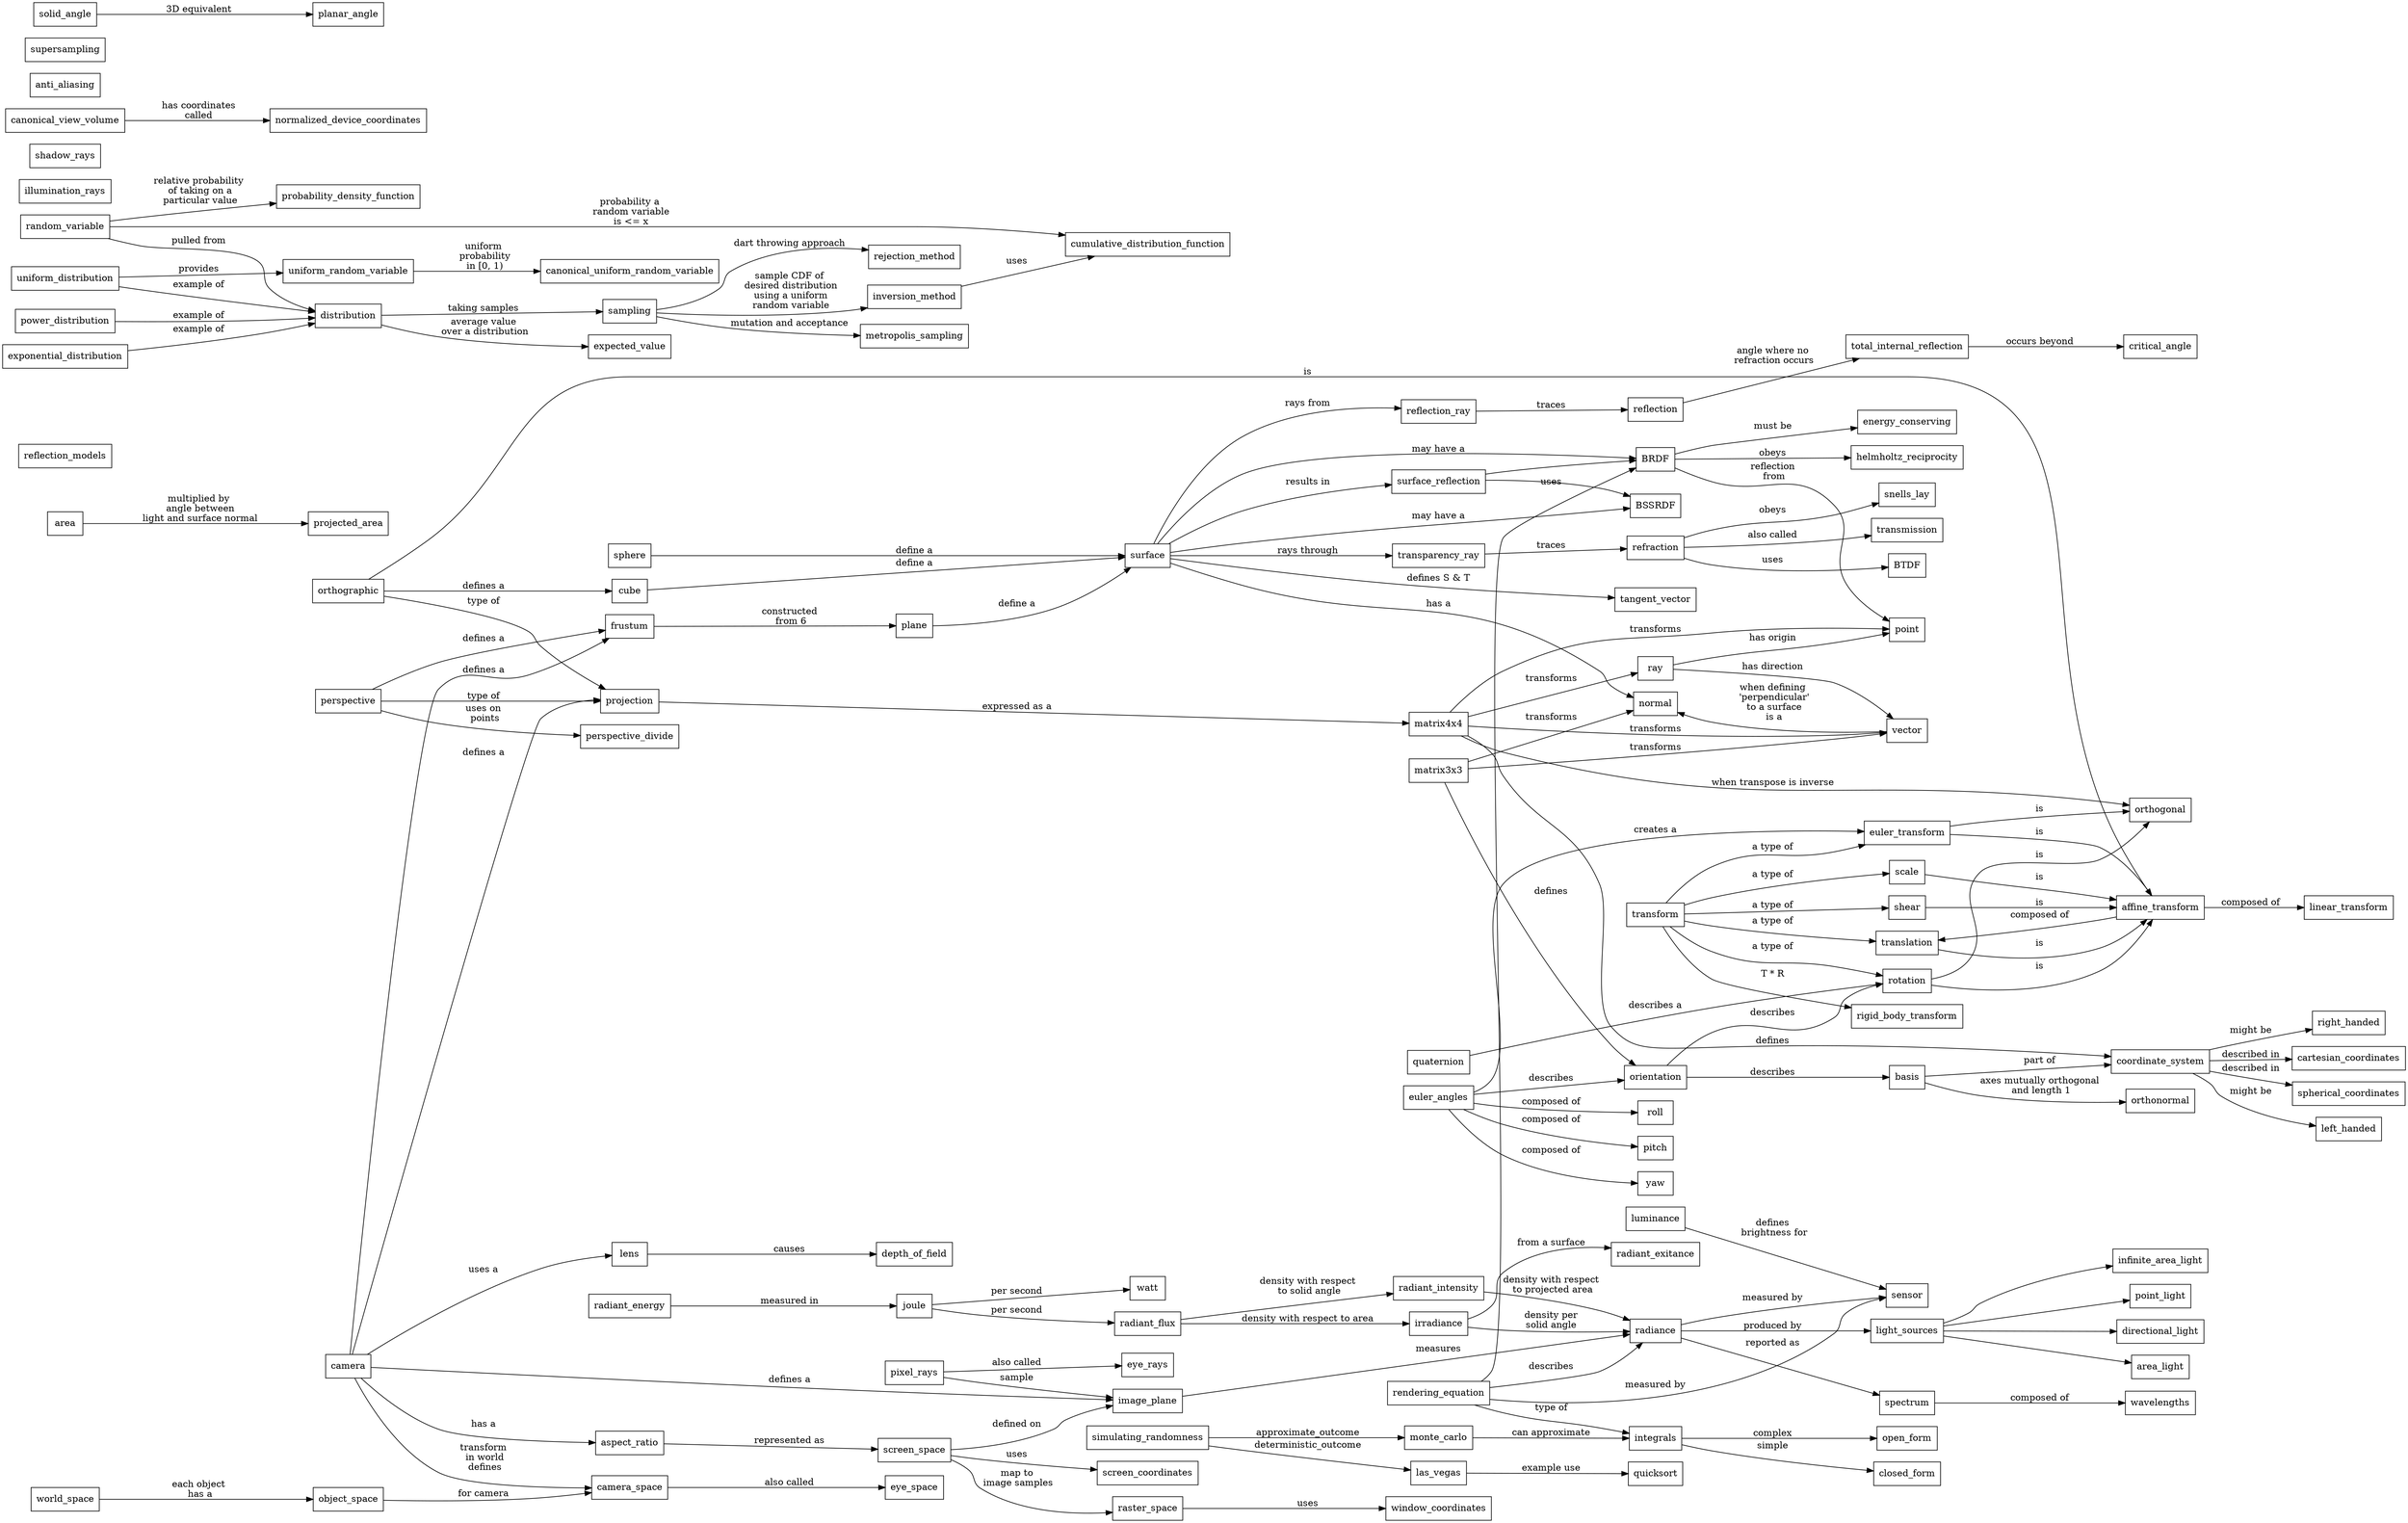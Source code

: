 digraph Graphics {
  node [shape=box];/*, style=filled];*/
  edge [arrowhead=normal, arrowtail=dot];
  rankdir=LR;

  /************************************/
  /*      Mathematical units          */
  /************************************/
    ray -> point [label="has origin"]
    ray -> vector [label="has direction"]
    vector -> normal [label="when defining\n 'perpendicular'\n to a surface\n is a"]

    matrix4x4 -> point [label="transforms"]
    matrix4x4 -> ray [label="transforms"]
    matrix4x4 -> vector [label="transforms"]
    matrix4x4 -> coordinate_system [label="defines"]

    matrix3x3 -> normal [label="transforms"]
    matrix3x3 -> vector [label="transforms"]
    matrix3x3 -> orientation [label="defines"];

    orientation -> rotation [label="describes"];
    orientation -> basis [label="describes"];

    basis -> coordinate_system [label="part of"];
    basis -> orthonormal [label="axes mutually orthogonal\n and length 1"];

    coordinate_system -> left_handed [label="might be"];
    coordinate_system -> right_handed [label="might be"];
    coordinate_system -> cartesian_coordinates [label="described in"]
    coordinate_system -> spherical_coordinates [label="described in"]

  /************************************/
  /*      Transformations             */
  /************************************/
    quaternion -> rotation [label="describes a"]
    euler_angles -> orientation [label="describes"]
    euler_angles -> {roll, pitch, yaw} [label="composed of"]
    euler_angles -> euler_transform [label="creates a"]

    transform -> rigid_body_transform [label="T * R"]
    transform -> {euler_transform, scale, shear, rotation, translation} [label="a type of"]

    affine_transform -> {linear_transform, translation} [label="composed of"]

    matrix4x4 -> orthogonal [label="when transpose is inverse"]
    euler_transform -> orthogonal [label="is"]
    rotation -> orthogonal [label="is"]

    orthographic -> affine_transform [label="is"]
    euler_transform -> affine_transform [label="is"]
    scale -> affine_transform [label="is"]
    translation -> affine_transform [label="is"]
    rotation -> affine_transform [label="is"]
    shear -> affine_transform [label="is"]

  /************************************/
  /*        Shapes                    */
  /************************************/

    {plane, sphere, cube} -> surface [label="define a"]
    frustum -> plane [label="constructed\n from 6"]

    surface -> normal [label="has a"]
    surface -> BRDF [label="may have a"]
    surface -> BSSRDF [label="may have a"]
    surface -> tangent_vector [label="defines S & T"]
    surface -> surface_reflection [label="results in"]

    surface -> reflection_ray [label="rays from"]
    surface -> transparency_ray [label="rays through"]
    transparency_ray -> refraction [label="traces"]

  /************************************/
  /*         Units for light          */
  /************************************/
    spectrum -> wavelengths [label="composed of"]

    area -> projected_area [label="multiplied by\n angle between\n light and surface normal"]

    radiant_energy -> joule [label="measured in"]
    joule -> radiant_flux [label="per second"]
    joule -> watt [label="per second"]
    radiant_flux -> irradiance [label="density with respect to area"]
    radiant_flux -> radiant_intensity [label="density with respect\n to solid angle"]
    
    radiant_intensity -> radiance [label="density with respect\n to projected area"]

    irradiance -> radiant_exitance [label="from a surface"]
    irradiance -> radiance [label="density per\nsolid angle"]

    luminance -> sensor [label="defines\n brightness for"]
    radiance -> sensor [label="measured by"]

    radiance -> spectrum [label="reported as"]

  /************************************/
  /*      Material representation     */
  /************************************/
    BRDF -> energy_conserving [label="must be"]
    BRDF -> point [label="reflection\n from"]
    BRDF -> helmholtz_reciprocity [label="obeys"]

    surface_reflection -> {BRDF, BSSRDF}

    refraction -> BTDF [label="uses"]
    refraction -> snells_lay [label="obeys"]
    refraction -> transmission [label="also called"]

    reflection -> total_internal_reflection [label="angle where no\n refraction occurs"]
    total_internal_reflection -> critical_angle [label="occurs beyond"]

    light_sources -> {point_light, directional_light, area_light, infinite_area_light}
    reflection_models
    metropolis_sampling

  /************************************/
  /*      Ray Tracing                 */
  /************************************/
    pixel_rays -> image_plane [label="sample"]
    pixel_rays -> eye_rays [label="also called"]
    illumination_rays
    shadow_rays
    reflection_ray -> reflection [label="traces"]

  /************************************/
  /*         Camera                   */
  /************************************/

    projection -> matrix4x4 [label="expressed as a"]

    camera -> projection [label="defines a"]
    camera -> frustum [label="defines a"]
    camera -> aspect_ratio [label="has a"]
    camera -> image_plane [label="defines a"]

    camera -> lens [label="uses a"]
    lens -> depth_of_field [label="causes"]

    perspective -> projection [label="type of"]
    orthographic -> projection [label="type of"]
    perspective -> perspective_divide [label="uses on\n points"]

    orthographic -> cube [label="defines a"]
    perspective -> frustum [label="defines a"]

    image_plane -> radiance [label="measures"]

  /************************************/
  /*      Coordinate spaces           */
  /************************************/
    screen_space -> screen_coordinates [label="uses"]
    raster_space -> window_coordinates [label="uses"]

    world_space -> object_space [label="each object\n has a"]
    object_space -> camera_space [label="for camera"]
    camera -> camera_space [label="transform\n in world\n defines"]
    camera_space -> eye_space [label="also called"]
    screen_space -> image_plane [label="defined on"]
    screen_space -> raster_space [label="map to\n image samples"]

    aspect_ratio -> screen_space [label="represented as"]
  
  /************************************/
  /*      Integration                 */
  /************************************/
    simulating_randomness -> las_vegas [label="deterministic_outcome"]
    simulating_randomness -> monte_carlo [label="approximate_outcome"]
    las_vegas -> quicksort [label="example use"]

    rendering_equation -> integrals [label="type of"]
    monte_carlo -> integrals [label="can approximate"]
    integrals -> closed_form [label="simple"]
    integrals -> open_form [label="complex"]

    rendering_equation -> BRDF [label="uses"]
    rendering_equation -> radiance [label="describes"]
    rendering_equation -> sensor [label="measured by"]

    probability_density_function
    random_variable -> cumulative_distribution_function [label="probability a\n random variable\n is <= x"]
    random_variable -> probability_density_function [label="relative probability\n of taking on a\n particular value"]
    random_variable -> distribution [label="pulled from"]

    uniform_random_variable
    uniform_random_variable -> canonical_uniform_random_variable [label="uniform\n probability\n in [0, 1)"]

    distribution -> expected_value [label="average value\n over a distribution"]
    {uniform_distribution, power_distribution, exponential_distribution} -> distribution [label="example of"]
    uniform_distribution -> uniform_random_variable [label="provides"]

    distribution -> sampling [label="taking samples"]
    sampling -> inversion_method [label="sample CDF of\n desired distribution\n using a uniform\n random variable"]
    inversion_method -> cumulative_distribution_function [label="uses"]
    sampling -> rejection_method [label="dart throwing approach"]
    sampling -> metropolis_sampling [label="mutation and acceptance"]

  /************************************/
  /*      Uncategorized               */
  /************************************/

  /************************************/
  /* Things which are graphviz keywords. */
  /************************************/
  /*
  width
  height
  */

    /* OpenGL range (-1, -1, -1) -> (1, 1, 1)
      DirectX Range (-1, -1, 0) -> (1, 1, 1)
      */
    canonical_view_volume
    canonical_view_volume -> normalized_device_coordinates [label="has coordinates\n called "]
    anti_aliasing
    supersampling

    /************************************/
    /*         Angles                   */
    /************************************/
    planar_angle
    solid_angle
    solid_angle -> planar_angle [label="3D equivalent"];


    subgraph cluster_math_types {
      style=invis;

      { rank=same; ray, normal, tangent_vector }
      { rank=same; point, vector };

      matrix3x3
      matrix4x4
    }

    subgraph cluster_transforms {
      style=invis;

      //orthographic 

      { rank=same; orthogonal, affine_transform }
      { rank=same; euler_transform, scale, translation, rotation, shear }

      linear_transform
    }

    subgraph cluster_orientations {
      style=invis;

      orientation
      basis
    }

    perspective_divide

    subgraph cluster_rotation_types {
      style=invis;

      { rank=same; quaternion, euler_angles, rotation }
    }

    subgraph cluster_shape_types {
      style=invis;

      plane
      sphere
      frustum
      cube
    }

    subgraph cluster_light_units {
      style=invis;

      joule
      watt
      radiant_energy
      radiant_flux
      radiant_intensity
      irradiance
      radiance
    }

    radiance -> light_sources [label="produced by"]

    area
    projected_area

    luminance
    sensor

    spectrum

    helmholtz_reciprocity

    { rank=same; BRDF, BSSRDF }

    camera

    projection

    { rank=same; perspective, orthographic }
    aspect_ratio

    camera_space
    world_space
    object_space
    screen_space
    raster_space
}
